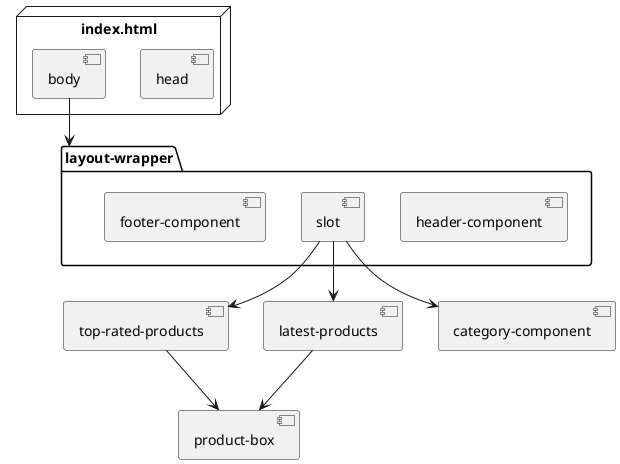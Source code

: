 @startuml main
node "index.html" {
[head]
[body]
}

package "layout-wrapper" {
[header-component]
[slot]
[footer-component]
}

[body] --> [layout-wrapper]
[slot] --> [top-rated-products]
[slot] --> [latest-products]
[slot] --> [category-component]

[top-rated-products] --> [product-box]
[latest-products] --> [product-box]

@enduml